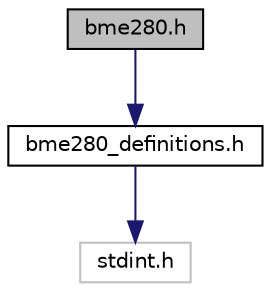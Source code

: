 digraph "bme280.h"
{
 // LATEX_PDF_SIZE
  edge [fontname="Helvetica",fontsize="10",labelfontname="Helvetica",labelfontsize="10"];
  node [fontname="Helvetica",fontsize="10",shape=record];
  Node1 [label="bme280.h",height=0.2,width=0.4,color="black", fillcolor="grey75", style="filled", fontcolor="black",tooltip="Header for BME280 Driver."];
  Node1 -> Node2 [color="midnightblue",fontsize="10",style="solid",fontname="Helvetica"];
  Node2 [label="bme280_definitions.h",height=0.2,width=0.4,color="black", fillcolor="white", style="filled",URL="$bme280__definitions_8h_source.html",tooltip=" "];
  Node2 -> Node3 [color="midnightblue",fontsize="10",style="solid",fontname="Helvetica"];
  Node3 [label="stdint.h",height=0.2,width=0.4,color="grey75", fillcolor="white", style="filled",tooltip=" "];
}
